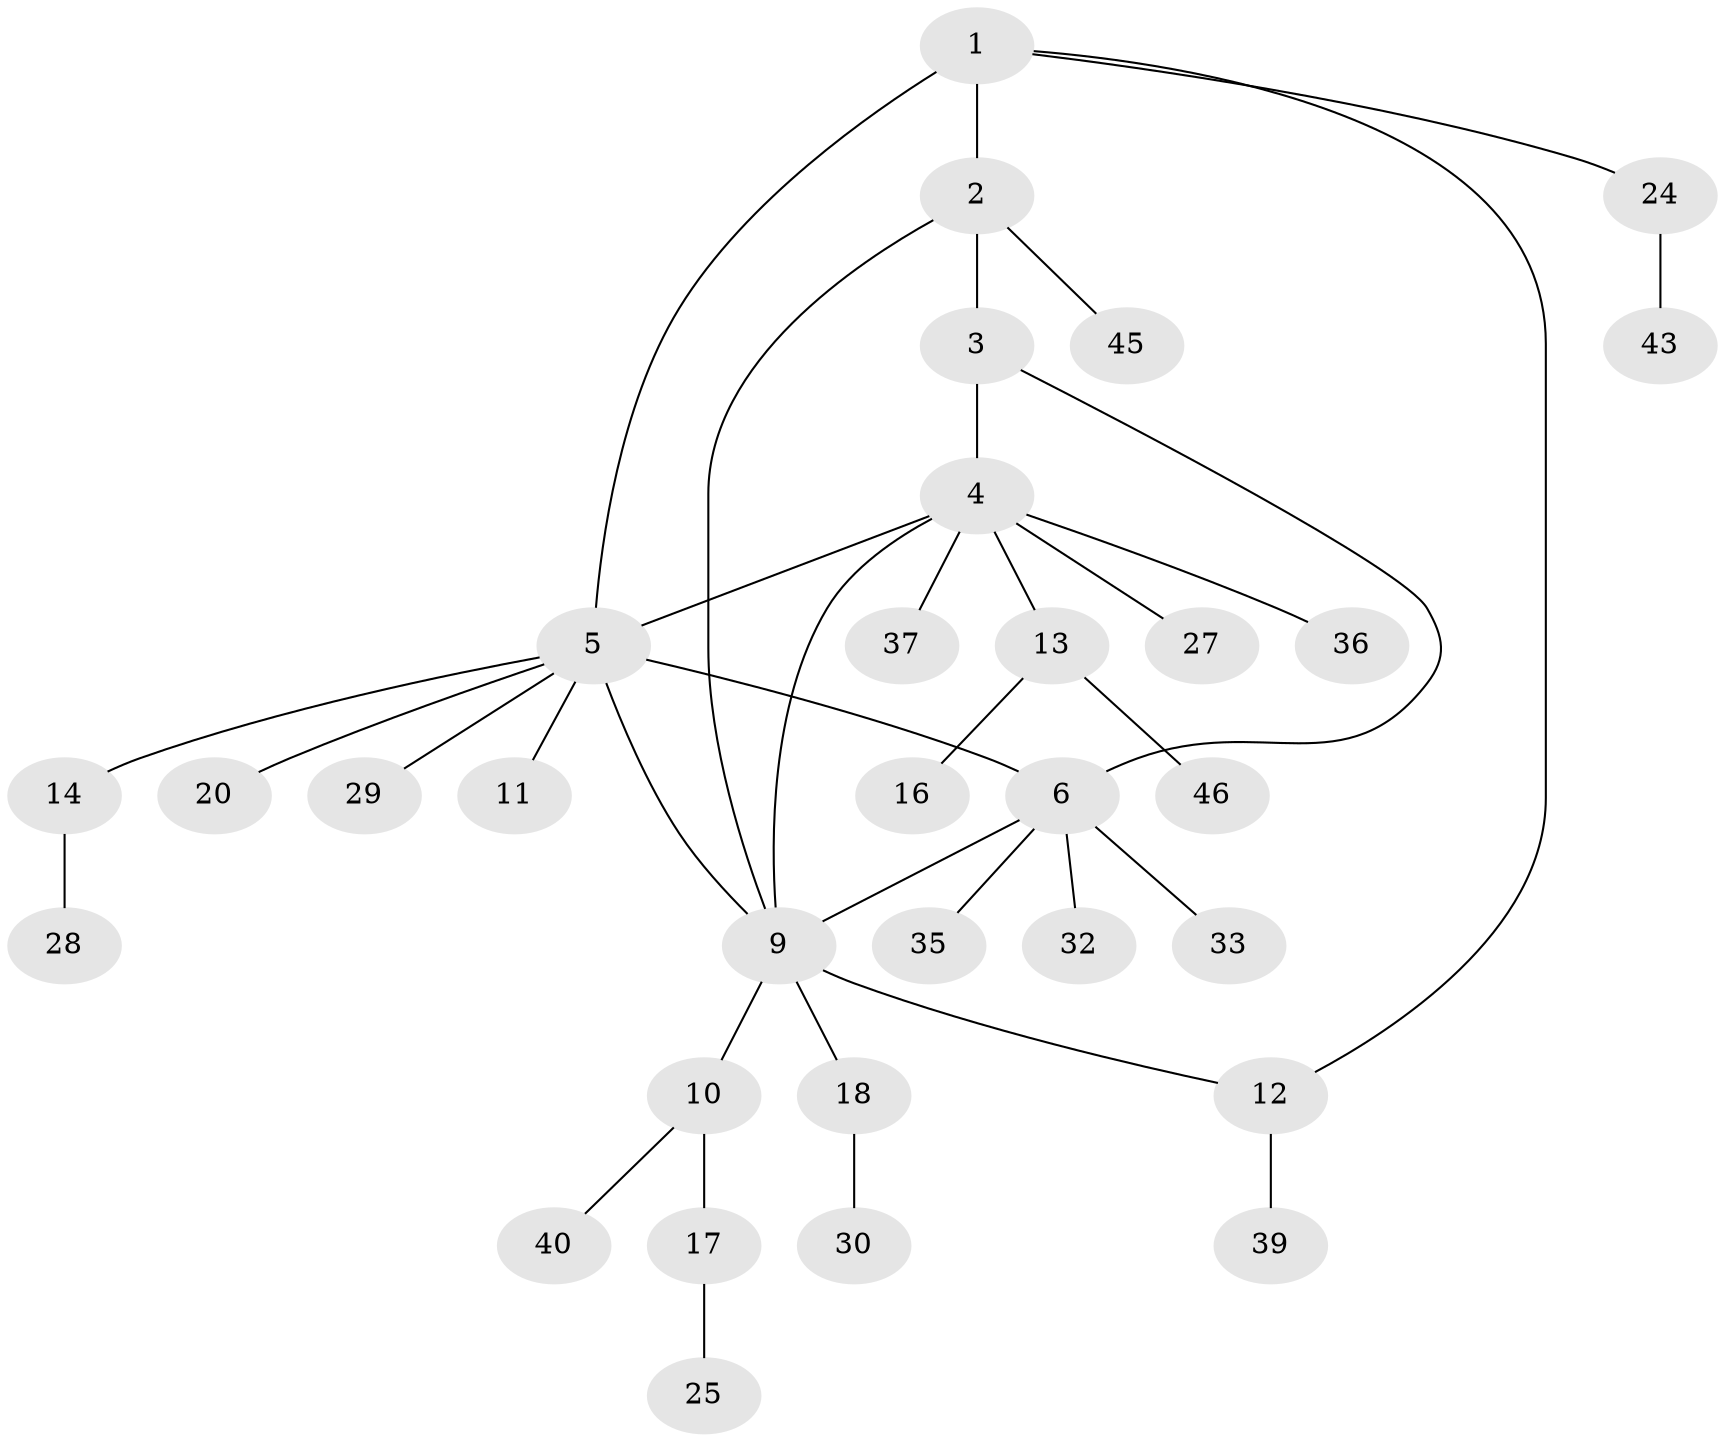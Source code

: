// Generated by graph-tools (version 1.1) at 2025/24/03/03/25 07:24:11]
// undirected, 32 vertices, 37 edges
graph export_dot {
graph [start="1"]
  node [color=gray90,style=filled];
  1 [super="+8"];
  2 [super="+22"];
  3;
  4 [super="+48"];
  5 [super="+7"];
  6 [super="+44"];
  9;
  10 [super="+21"];
  11 [super="+23"];
  12 [super="+15"];
  13 [super="+38"];
  14 [super="+34"];
  16;
  17 [super="+26"];
  18 [super="+19"];
  20;
  24 [super="+42"];
  25;
  27;
  28 [super="+41"];
  29 [super="+31"];
  30;
  32 [super="+47"];
  33;
  35;
  36;
  37;
  39;
  40;
  43;
  45;
  46;
  1 -- 2;
  1 -- 5 [weight=2];
  1 -- 12;
  1 -- 24;
  2 -- 3;
  2 -- 9;
  2 -- 45;
  3 -- 4;
  3 -- 6;
  4 -- 9;
  4 -- 13;
  4 -- 27;
  4 -- 36;
  4 -- 37;
  4 -- 5;
  5 -- 6;
  5 -- 20;
  5 -- 9;
  5 -- 11;
  5 -- 29;
  5 -- 14;
  6 -- 9;
  6 -- 32;
  6 -- 33;
  6 -- 35;
  9 -- 10;
  9 -- 18;
  9 -- 12;
  10 -- 17;
  10 -- 40;
  12 -- 39;
  13 -- 16;
  13 -- 46;
  14 -- 28;
  17 -- 25;
  18 -- 30;
  24 -- 43;
}
